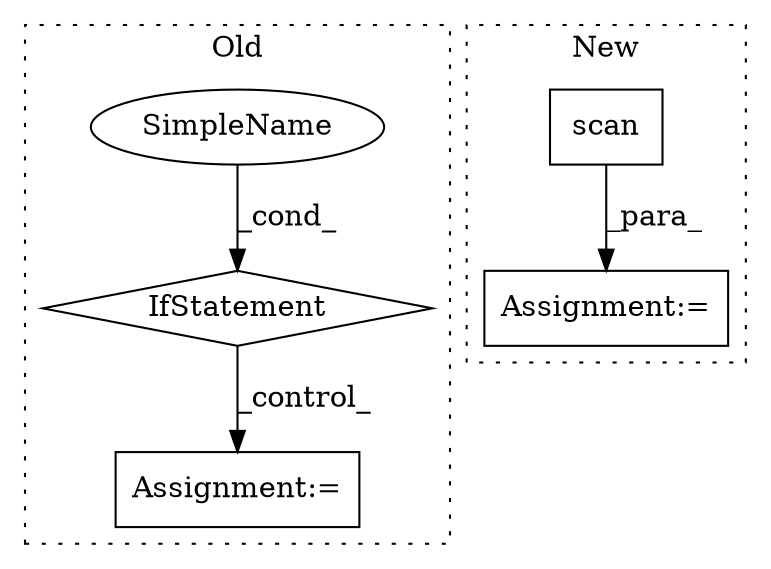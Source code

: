digraph G {
subgraph cluster0 {
1 [label="IfStatement" a="25" s="939,967" l="4,2" shape="diamond"];
4 [label="Assignment:=" a="7" s="985" l="1" shape="box"];
5 [label="SimpleName" a="42" s="" l="" shape="ellipse"];
label = "Old";
style="dotted";
}
subgraph cluster1 {
2 [label="scan" a="32" s="1123" l="6" shape="box"];
3 [label="Assignment:=" a="7" s="1039,1166" l="53,2" shape="box"];
label = "New";
style="dotted";
}
1 -> 4 [label="_control_"];
2 -> 3 [label="_para_"];
5 -> 1 [label="_cond_"];
}